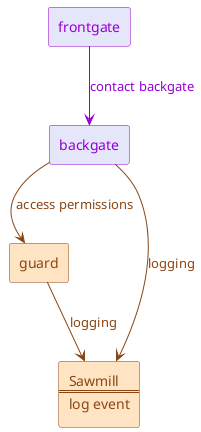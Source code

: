 @startuml
' ********************************************* STYLE **********************************************
<style>
agent {
  BackgroundColor lavender
  LineColor darkviolet
  FontColor darkviolet
}
rectangle {
  BackgroundColor bisque
  LineColor saddlebrown
  FontColor saddlebrown
}
</style>

' ******************************************** OBJECTS *********************************************
agent frontgate
agent backgate
rectangle guard
rectangle sawmill [
  Sawmill
  ====
  log event
]

' ******************************************* RELATIONS ********************************************
frontgate --> backgate #darkviolet;text:darkviolet : contact backgate

backgate --> guard #saddlebrown;text:saddlebrown : access permissions

backgate --> sawmill #saddlebrown;text:saddlebrown : logging
guard    --> sawmill #saddlebrown;text:saddlebrown : logging

@enduml